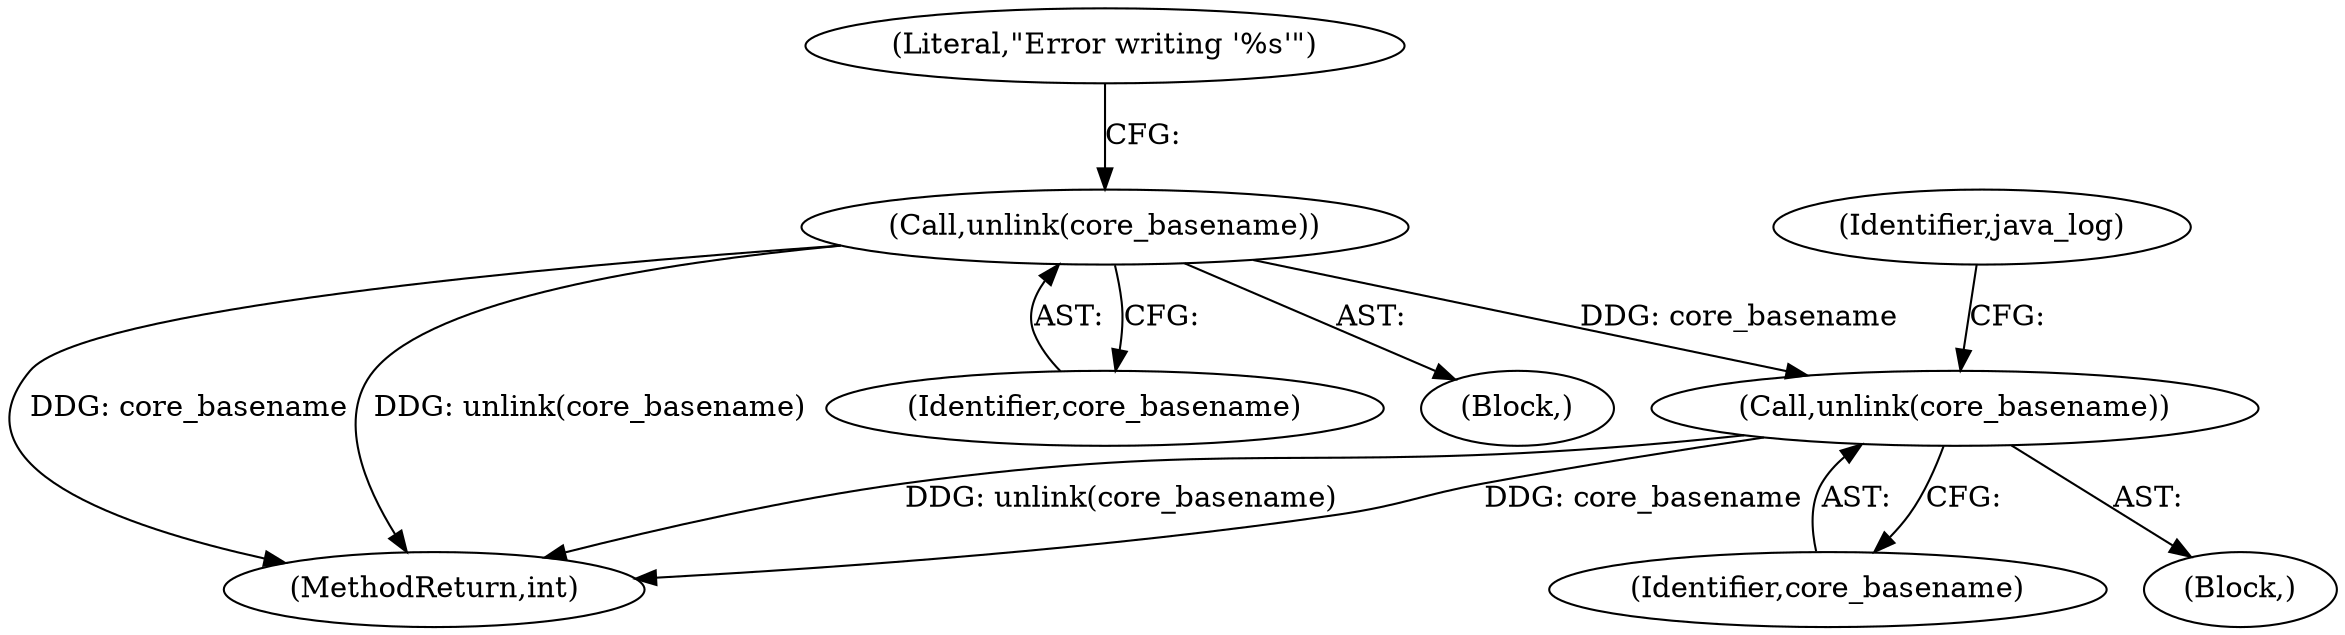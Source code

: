 digraph "0_abrt_4f2c1ddd3e3b81d2d5146b883115371f1cada9f9@API" {
"1000937" [label="(Call,unlink(core_basename))"];
"1000967" [label="(Call,unlink(core_basename))"];
"1000967" [label="(Call,unlink(core_basename))"];
"1000940" [label="(Literal,\"Error writing '%s'\")"];
"1000938" [label="(Identifier,core_basename)"];
"1000964" [label="(Block,)"];
"1001180" [label="(MethodReturn,int)"];
"1000968" [label="(Identifier,core_basename)"];
"1000937" [label="(Call,unlink(core_basename))"];
"1000934" [label="(Block,)"];
"1000972" [label="(Identifier,java_log)"];
"1000937" -> "1000934"  [label="AST: "];
"1000937" -> "1000938"  [label="CFG: "];
"1000938" -> "1000937"  [label="AST: "];
"1000940" -> "1000937"  [label="CFG: "];
"1000937" -> "1001180"  [label="DDG: unlink(core_basename)"];
"1000937" -> "1001180"  [label="DDG: core_basename"];
"1000937" -> "1000967"  [label="DDG: core_basename"];
"1000967" -> "1000964"  [label="AST: "];
"1000967" -> "1000968"  [label="CFG: "];
"1000968" -> "1000967"  [label="AST: "];
"1000972" -> "1000967"  [label="CFG: "];
"1000967" -> "1001180"  [label="DDG: unlink(core_basename)"];
"1000967" -> "1001180"  [label="DDG: core_basename"];
}
